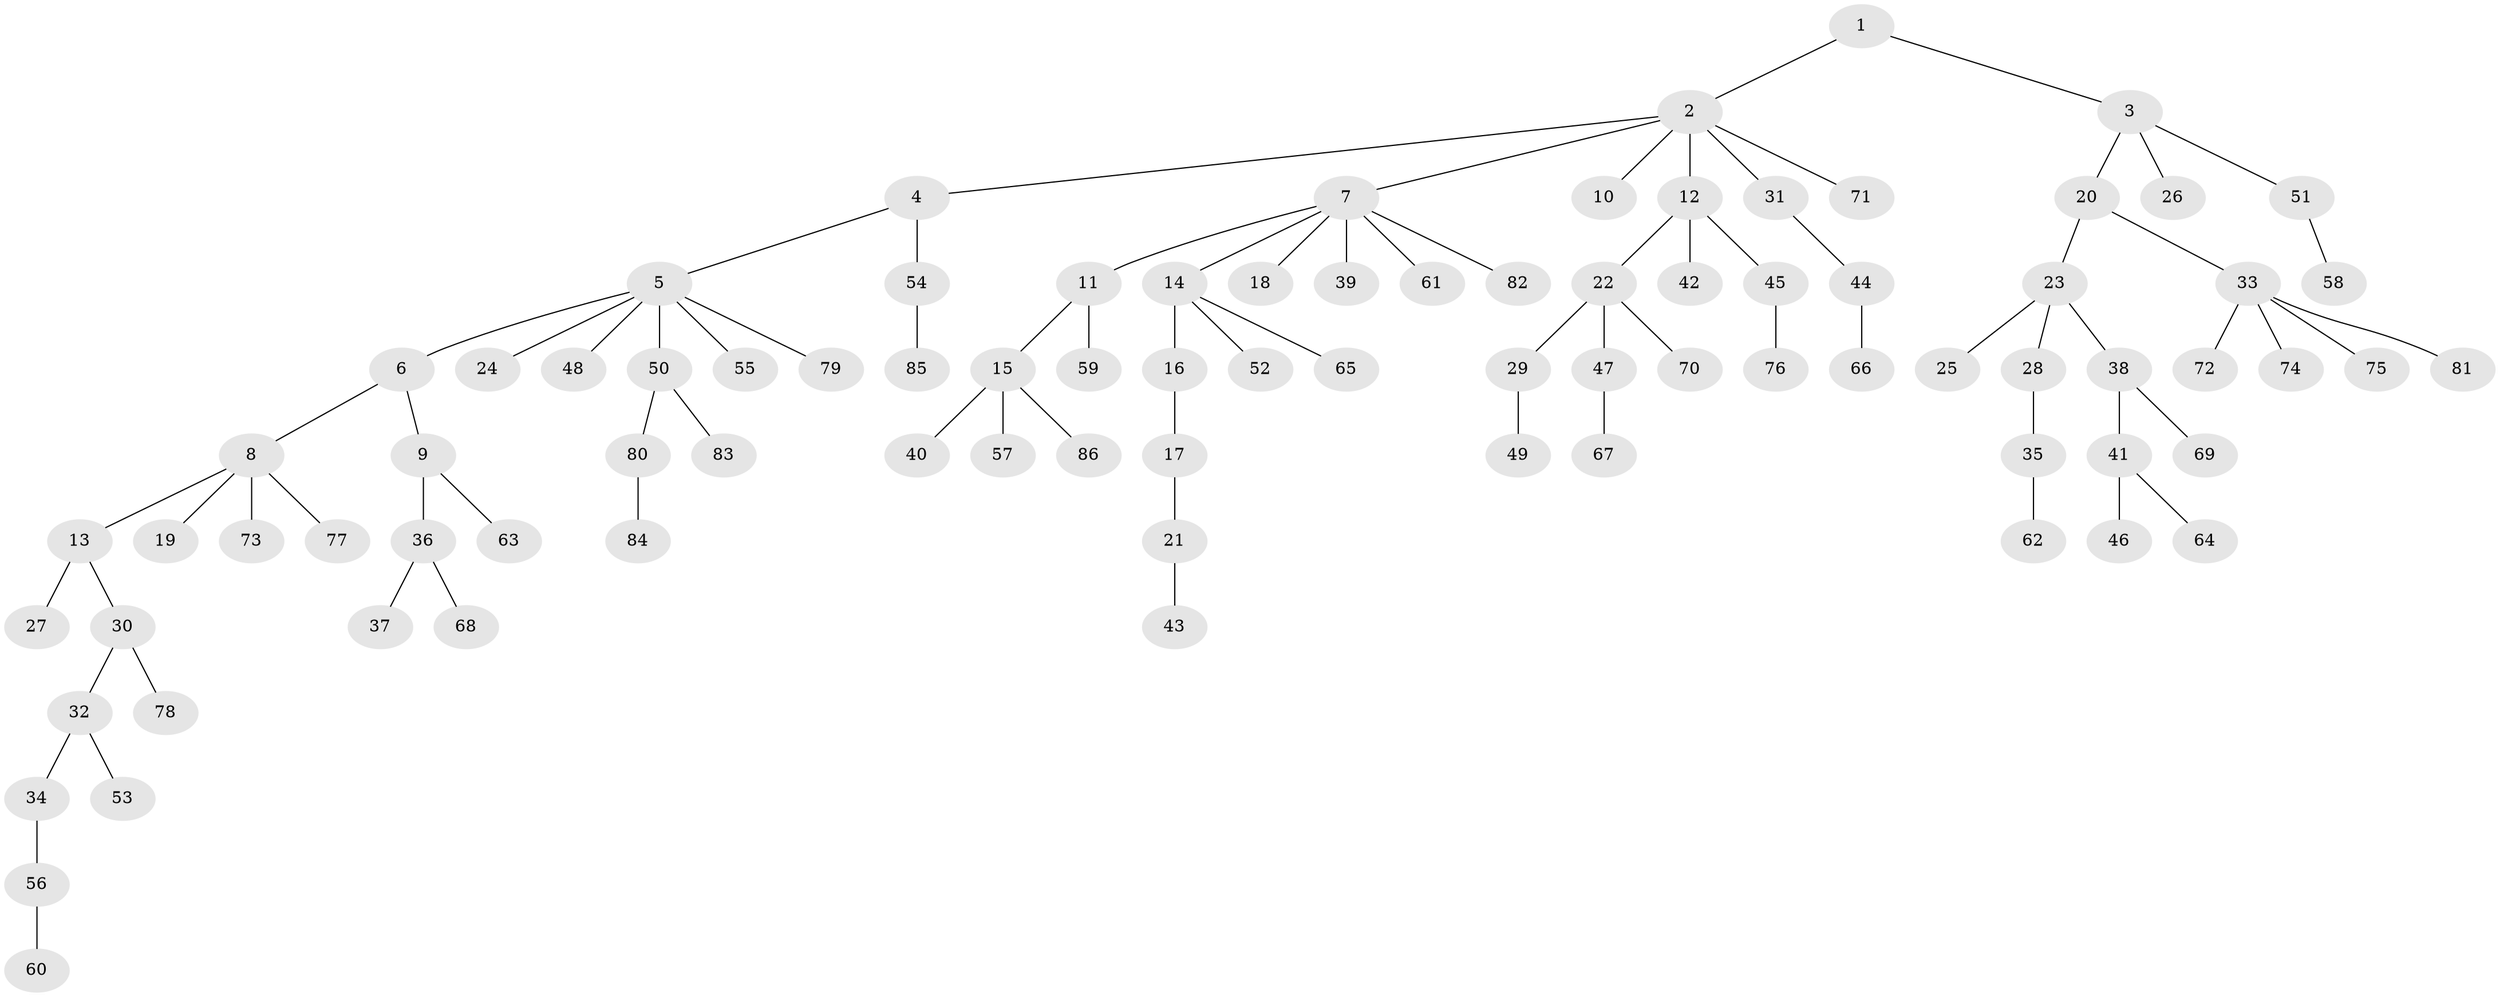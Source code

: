 // coarse degree distribution, {7: 0.04, 4: 0.12, 6: 0.04, 1: 0.68, 2: 0.12}
// Generated by graph-tools (version 1.1) at 2025/19/03/04/25 18:19:15]
// undirected, 86 vertices, 85 edges
graph export_dot {
graph [start="1"]
  node [color=gray90,style=filled];
  1;
  2;
  3;
  4;
  5;
  6;
  7;
  8;
  9;
  10;
  11;
  12;
  13;
  14;
  15;
  16;
  17;
  18;
  19;
  20;
  21;
  22;
  23;
  24;
  25;
  26;
  27;
  28;
  29;
  30;
  31;
  32;
  33;
  34;
  35;
  36;
  37;
  38;
  39;
  40;
  41;
  42;
  43;
  44;
  45;
  46;
  47;
  48;
  49;
  50;
  51;
  52;
  53;
  54;
  55;
  56;
  57;
  58;
  59;
  60;
  61;
  62;
  63;
  64;
  65;
  66;
  67;
  68;
  69;
  70;
  71;
  72;
  73;
  74;
  75;
  76;
  77;
  78;
  79;
  80;
  81;
  82;
  83;
  84;
  85;
  86;
  1 -- 2;
  1 -- 3;
  2 -- 4;
  2 -- 7;
  2 -- 10;
  2 -- 12;
  2 -- 31;
  2 -- 71;
  3 -- 20;
  3 -- 26;
  3 -- 51;
  4 -- 5;
  4 -- 54;
  5 -- 6;
  5 -- 24;
  5 -- 48;
  5 -- 50;
  5 -- 55;
  5 -- 79;
  6 -- 8;
  6 -- 9;
  7 -- 11;
  7 -- 14;
  7 -- 18;
  7 -- 39;
  7 -- 61;
  7 -- 82;
  8 -- 13;
  8 -- 19;
  8 -- 73;
  8 -- 77;
  9 -- 36;
  9 -- 63;
  11 -- 15;
  11 -- 59;
  12 -- 22;
  12 -- 42;
  12 -- 45;
  13 -- 27;
  13 -- 30;
  14 -- 16;
  14 -- 52;
  14 -- 65;
  15 -- 40;
  15 -- 57;
  15 -- 86;
  16 -- 17;
  17 -- 21;
  20 -- 23;
  20 -- 33;
  21 -- 43;
  22 -- 29;
  22 -- 47;
  22 -- 70;
  23 -- 25;
  23 -- 28;
  23 -- 38;
  28 -- 35;
  29 -- 49;
  30 -- 32;
  30 -- 78;
  31 -- 44;
  32 -- 34;
  32 -- 53;
  33 -- 72;
  33 -- 74;
  33 -- 75;
  33 -- 81;
  34 -- 56;
  35 -- 62;
  36 -- 37;
  36 -- 68;
  38 -- 41;
  38 -- 69;
  41 -- 46;
  41 -- 64;
  44 -- 66;
  45 -- 76;
  47 -- 67;
  50 -- 80;
  50 -- 83;
  51 -- 58;
  54 -- 85;
  56 -- 60;
  80 -- 84;
}
